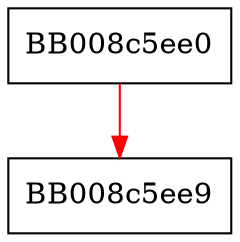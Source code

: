 digraph __memset_chk_erms {
  node [shape="box"];
  graph [splines=ortho];
  BB008c5ee0 -> BB008c5ee9 [color="red"];
}